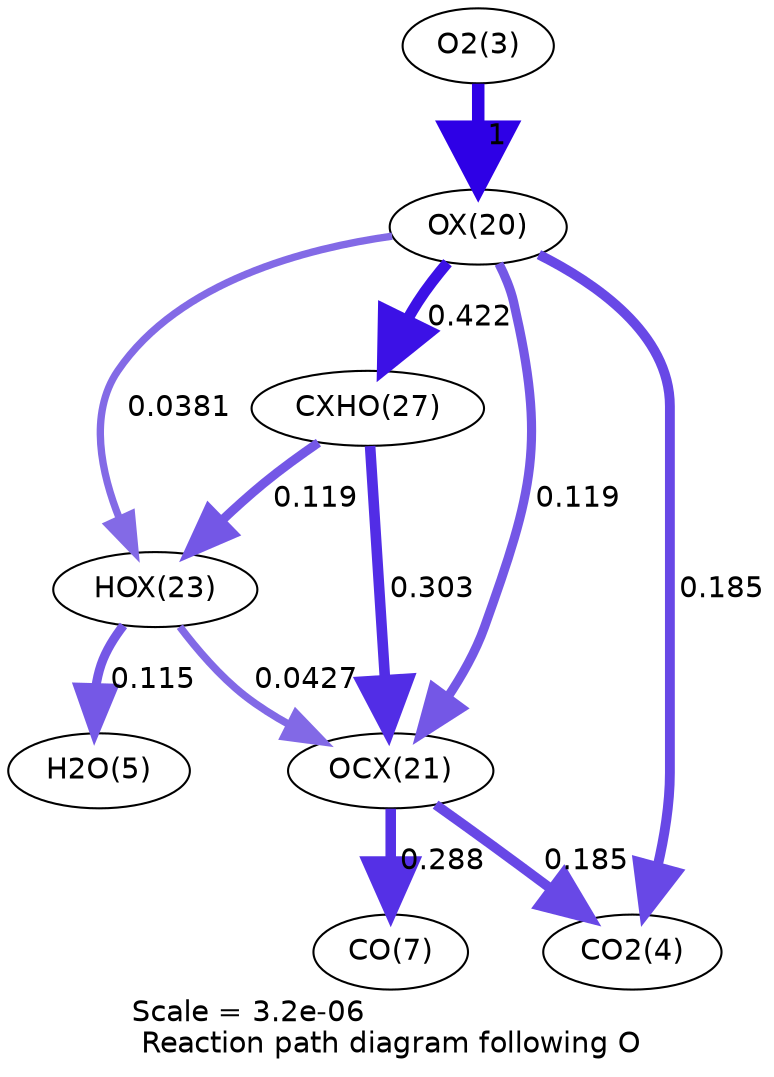 digraph reaction_paths {
center=1;
s5 -> s23[fontname="Helvetica", penwidth=6, arrowsize=3, color="0.7, 1.5, 0.9"
, label=" 1"];
s23 -> s26[fontname="Helvetica", penwidth=3.53, arrowsize=1.77, color="0.7, 0.538, 0.9"
, label=" 0.0381"];
s23 -> s29[fontname="Helvetica", penwidth=5.35, arrowsize=2.67, color="0.7, 0.922, 0.9"
, label=" 0.422"];
s23 -> s24[fontname="Helvetica", penwidth=4.4, arrowsize=2.2, color="0.7, 0.619, 0.9"
, label=" 0.119"];
s23 -> s6[fontname="Helvetica", penwidth=4.73, arrowsize=2.36, color="0.7, 0.685, 0.9"
, label=" 0.185"];
s26 -> s7[fontname="Helvetica", penwidth=4.37, arrowsize=2.18, color="0.7, 0.615, 0.9"
, label=" 0.115"];
s29 -> s26[fontname="Helvetica", penwidth=4.4, arrowsize=2.2, color="0.7, 0.619, 0.9"
, label=" 0.119"];
s26 -> s24[fontname="Helvetica", penwidth=3.62, arrowsize=1.81, color="0.7, 0.543, 0.9"
, label=" 0.0427"];
s29 -> s24[fontname="Helvetica", penwidth=5.1, arrowsize=2.55, color="0.7, 0.803, 0.9"
, label=" 0.303"];
s24 -> s9[fontname="Helvetica", penwidth=5.06, arrowsize=2.53, color="0.7, 0.788, 0.9"
, label=" 0.288"];
s24 -> s6[fontname="Helvetica", penwidth=4.73, arrowsize=2.36, color="0.7, 0.685, 0.9"
, label=" 0.185"];
s5 [ fontname="Helvetica", label="O2(3)"];
s6 [ fontname="Helvetica", label="CO2(4)"];
s7 [ fontname="Helvetica", label="H2O(5)"];
s9 [ fontname="Helvetica", label="CO(7)"];
s23 [ fontname="Helvetica", label="OX(20)"];
s24 [ fontname="Helvetica", label="OCX(21)"];
s26 [ fontname="Helvetica", label="HOX(23)"];
s29 [ fontname="Helvetica", label="CXHO(27)"];
 label = "Scale = 3.2e-06\l Reaction path diagram following O";
 fontname = "Helvetica";
}
